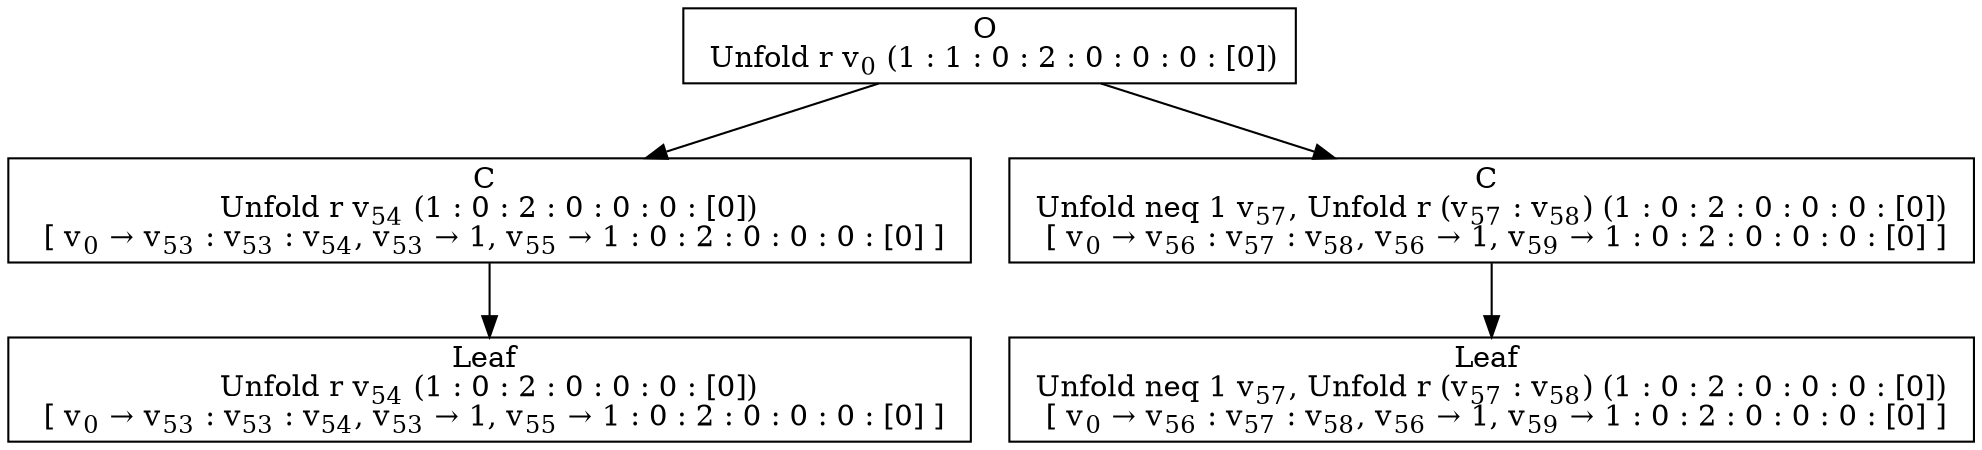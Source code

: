 digraph {
    graph [rankdir=TB
          ,bgcolor=transparent];
    node [shape=box
         ,fillcolor=white
         ,style=filled];
    0 [label=<O <BR/> Unfold r v<SUB>0</SUB> (1 : 1 : 0 : 2 : 0 : 0 : 0 : [0])>];
    1 [label=<C <BR/> Unfold r v<SUB>54</SUB> (1 : 0 : 2 : 0 : 0 : 0 : [0]) <BR/>  [ v<SUB>0</SUB> &rarr; v<SUB>53</SUB> : v<SUB>53</SUB> : v<SUB>54</SUB>, v<SUB>53</SUB> &rarr; 1, v<SUB>55</SUB> &rarr; 1 : 0 : 2 : 0 : 0 : 0 : [0] ] >];
    2 [label=<C <BR/> Unfold neq 1 v<SUB>57</SUB>, Unfold r (v<SUB>57</SUB> : v<SUB>58</SUB>) (1 : 0 : 2 : 0 : 0 : 0 : [0]) <BR/>  [ v<SUB>0</SUB> &rarr; v<SUB>56</SUB> : v<SUB>57</SUB> : v<SUB>58</SUB>, v<SUB>56</SUB> &rarr; 1, v<SUB>59</SUB> &rarr; 1 : 0 : 2 : 0 : 0 : 0 : [0] ] >];
    3 [label=<Leaf <BR/> Unfold r v<SUB>54</SUB> (1 : 0 : 2 : 0 : 0 : 0 : [0]) <BR/>  [ v<SUB>0</SUB> &rarr; v<SUB>53</SUB> : v<SUB>53</SUB> : v<SUB>54</SUB>, v<SUB>53</SUB> &rarr; 1, v<SUB>55</SUB> &rarr; 1 : 0 : 2 : 0 : 0 : 0 : [0] ] >];
    4 [label=<Leaf <BR/> Unfold neq 1 v<SUB>57</SUB>, Unfold r (v<SUB>57</SUB> : v<SUB>58</SUB>) (1 : 0 : 2 : 0 : 0 : 0 : [0]) <BR/>  [ v<SUB>0</SUB> &rarr; v<SUB>56</SUB> : v<SUB>57</SUB> : v<SUB>58</SUB>, v<SUB>56</SUB> &rarr; 1, v<SUB>59</SUB> &rarr; 1 : 0 : 2 : 0 : 0 : 0 : [0] ] >];
    0 -> 1 [label=""];
    0 -> 2 [label=""];
    1 -> 3 [label=""];
    2 -> 4 [label=""];
}